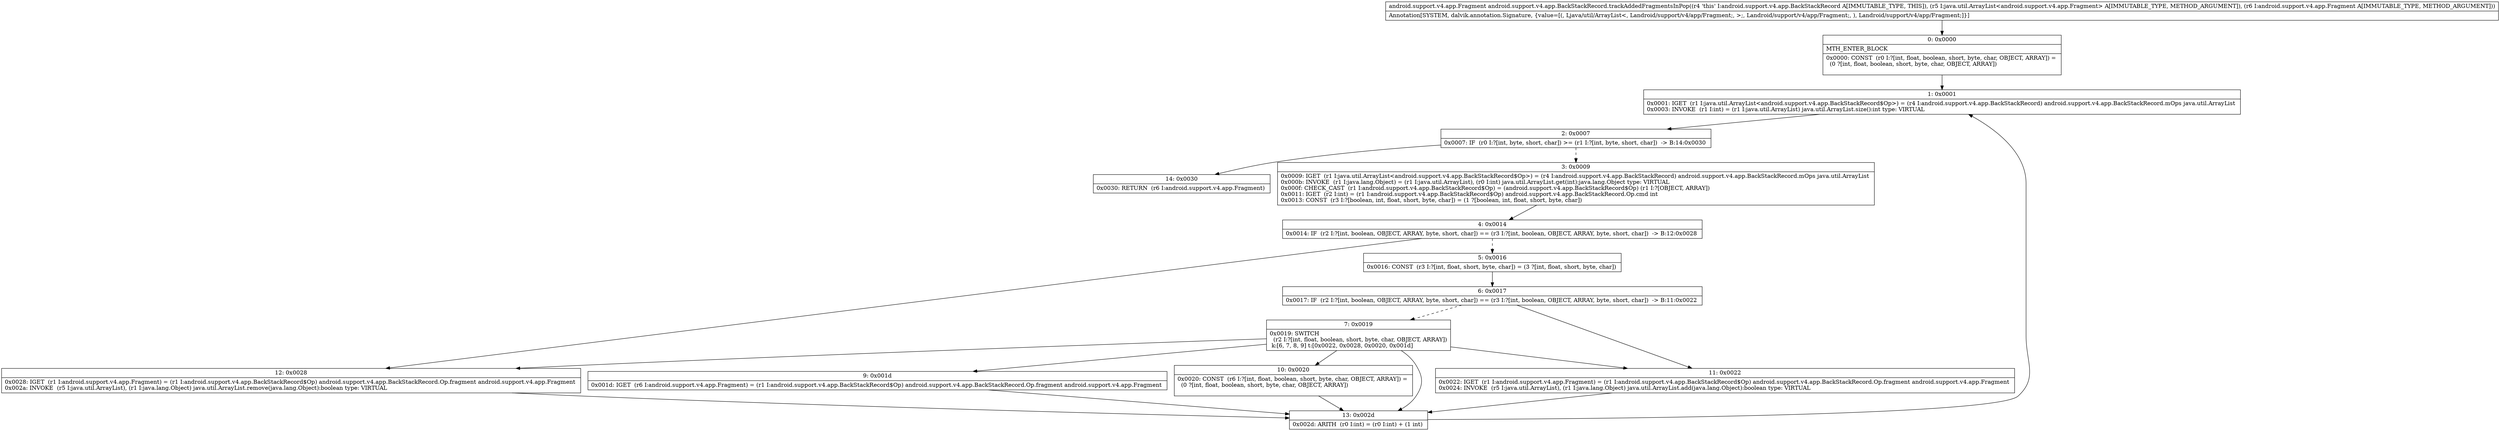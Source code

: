 digraph "CFG forandroid.support.v4.app.BackStackRecord.trackAddedFragmentsInPop(Ljava\/util\/ArrayList;Landroid\/support\/v4\/app\/Fragment;)Landroid\/support\/v4\/app\/Fragment;" {
Node_0 [shape=record,label="{0\:\ 0x0000|MTH_ENTER_BLOCK\l|0x0000: CONST  (r0 I:?[int, float, boolean, short, byte, char, OBJECT, ARRAY]) = \l  (0 ?[int, float, boolean, short, byte, char, OBJECT, ARRAY])\l \l}"];
Node_1 [shape=record,label="{1\:\ 0x0001|0x0001: IGET  (r1 I:java.util.ArrayList\<android.support.v4.app.BackStackRecord$Op\>) = (r4 I:android.support.v4.app.BackStackRecord) android.support.v4.app.BackStackRecord.mOps java.util.ArrayList \l0x0003: INVOKE  (r1 I:int) = (r1 I:java.util.ArrayList) java.util.ArrayList.size():int type: VIRTUAL \l}"];
Node_2 [shape=record,label="{2\:\ 0x0007|0x0007: IF  (r0 I:?[int, byte, short, char]) \>= (r1 I:?[int, byte, short, char])  \-\> B:14:0x0030 \l}"];
Node_3 [shape=record,label="{3\:\ 0x0009|0x0009: IGET  (r1 I:java.util.ArrayList\<android.support.v4.app.BackStackRecord$Op\>) = (r4 I:android.support.v4.app.BackStackRecord) android.support.v4.app.BackStackRecord.mOps java.util.ArrayList \l0x000b: INVOKE  (r1 I:java.lang.Object) = (r1 I:java.util.ArrayList), (r0 I:int) java.util.ArrayList.get(int):java.lang.Object type: VIRTUAL \l0x000f: CHECK_CAST  (r1 I:android.support.v4.app.BackStackRecord$Op) = (android.support.v4.app.BackStackRecord$Op) (r1 I:?[OBJECT, ARRAY]) \l0x0011: IGET  (r2 I:int) = (r1 I:android.support.v4.app.BackStackRecord$Op) android.support.v4.app.BackStackRecord.Op.cmd int \l0x0013: CONST  (r3 I:?[boolean, int, float, short, byte, char]) = (1 ?[boolean, int, float, short, byte, char]) \l}"];
Node_4 [shape=record,label="{4\:\ 0x0014|0x0014: IF  (r2 I:?[int, boolean, OBJECT, ARRAY, byte, short, char]) == (r3 I:?[int, boolean, OBJECT, ARRAY, byte, short, char])  \-\> B:12:0x0028 \l}"];
Node_5 [shape=record,label="{5\:\ 0x0016|0x0016: CONST  (r3 I:?[int, float, short, byte, char]) = (3 ?[int, float, short, byte, char]) \l}"];
Node_6 [shape=record,label="{6\:\ 0x0017|0x0017: IF  (r2 I:?[int, boolean, OBJECT, ARRAY, byte, short, char]) == (r3 I:?[int, boolean, OBJECT, ARRAY, byte, short, char])  \-\> B:11:0x0022 \l}"];
Node_7 [shape=record,label="{7\:\ 0x0019|0x0019: SWITCH  \l  (r2 I:?[int, float, boolean, short, byte, char, OBJECT, ARRAY])\l k:[6, 7, 8, 9] t:[0x0022, 0x0028, 0x0020, 0x001d] \l}"];
Node_9 [shape=record,label="{9\:\ 0x001d|0x001d: IGET  (r6 I:android.support.v4.app.Fragment) = (r1 I:android.support.v4.app.BackStackRecord$Op) android.support.v4.app.BackStackRecord.Op.fragment android.support.v4.app.Fragment \l}"];
Node_10 [shape=record,label="{10\:\ 0x0020|0x0020: CONST  (r6 I:?[int, float, boolean, short, byte, char, OBJECT, ARRAY]) = \l  (0 ?[int, float, boolean, short, byte, char, OBJECT, ARRAY])\l \l}"];
Node_11 [shape=record,label="{11\:\ 0x0022|0x0022: IGET  (r1 I:android.support.v4.app.Fragment) = (r1 I:android.support.v4.app.BackStackRecord$Op) android.support.v4.app.BackStackRecord.Op.fragment android.support.v4.app.Fragment \l0x0024: INVOKE  (r5 I:java.util.ArrayList), (r1 I:java.lang.Object) java.util.ArrayList.add(java.lang.Object):boolean type: VIRTUAL \l}"];
Node_12 [shape=record,label="{12\:\ 0x0028|0x0028: IGET  (r1 I:android.support.v4.app.Fragment) = (r1 I:android.support.v4.app.BackStackRecord$Op) android.support.v4.app.BackStackRecord.Op.fragment android.support.v4.app.Fragment \l0x002a: INVOKE  (r5 I:java.util.ArrayList), (r1 I:java.lang.Object) java.util.ArrayList.remove(java.lang.Object):boolean type: VIRTUAL \l}"];
Node_13 [shape=record,label="{13\:\ 0x002d|0x002d: ARITH  (r0 I:int) = (r0 I:int) + (1 int) \l}"];
Node_14 [shape=record,label="{14\:\ 0x0030|0x0030: RETURN  (r6 I:android.support.v4.app.Fragment) \l}"];
MethodNode[shape=record,label="{android.support.v4.app.Fragment android.support.v4.app.BackStackRecord.trackAddedFragmentsInPop((r4 'this' I:android.support.v4.app.BackStackRecord A[IMMUTABLE_TYPE, THIS]), (r5 I:java.util.ArrayList\<android.support.v4.app.Fragment\> A[IMMUTABLE_TYPE, METHOD_ARGUMENT]), (r6 I:android.support.v4.app.Fragment A[IMMUTABLE_TYPE, METHOD_ARGUMENT]))  | Annotation[SYSTEM, dalvik.annotation.Signature, \{value=[(, Ljava\/util\/ArrayList\<, Landroid\/support\/v4\/app\/Fragment;, \>;, Landroid\/support\/v4\/app\/Fragment;, ), Landroid\/support\/v4\/app\/Fragment;]\}]\l}"];
MethodNode -> Node_0;
Node_0 -> Node_1;
Node_1 -> Node_2;
Node_2 -> Node_3[style=dashed];
Node_2 -> Node_14;
Node_3 -> Node_4;
Node_4 -> Node_5[style=dashed];
Node_4 -> Node_12;
Node_5 -> Node_6;
Node_6 -> Node_7[style=dashed];
Node_6 -> Node_11;
Node_7 -> Node_9;
Node_7 -> Node_10;
Node_7 -> Node_11;
Node_7 -> Node_12;
Node_7 -> Node_13;
Node_9 -> Node_13;
Node_10 -> Node_13;
Node_11 -> Node_13;
Node_12 -> Node_13;
Node_13 -> Node_1;
}

